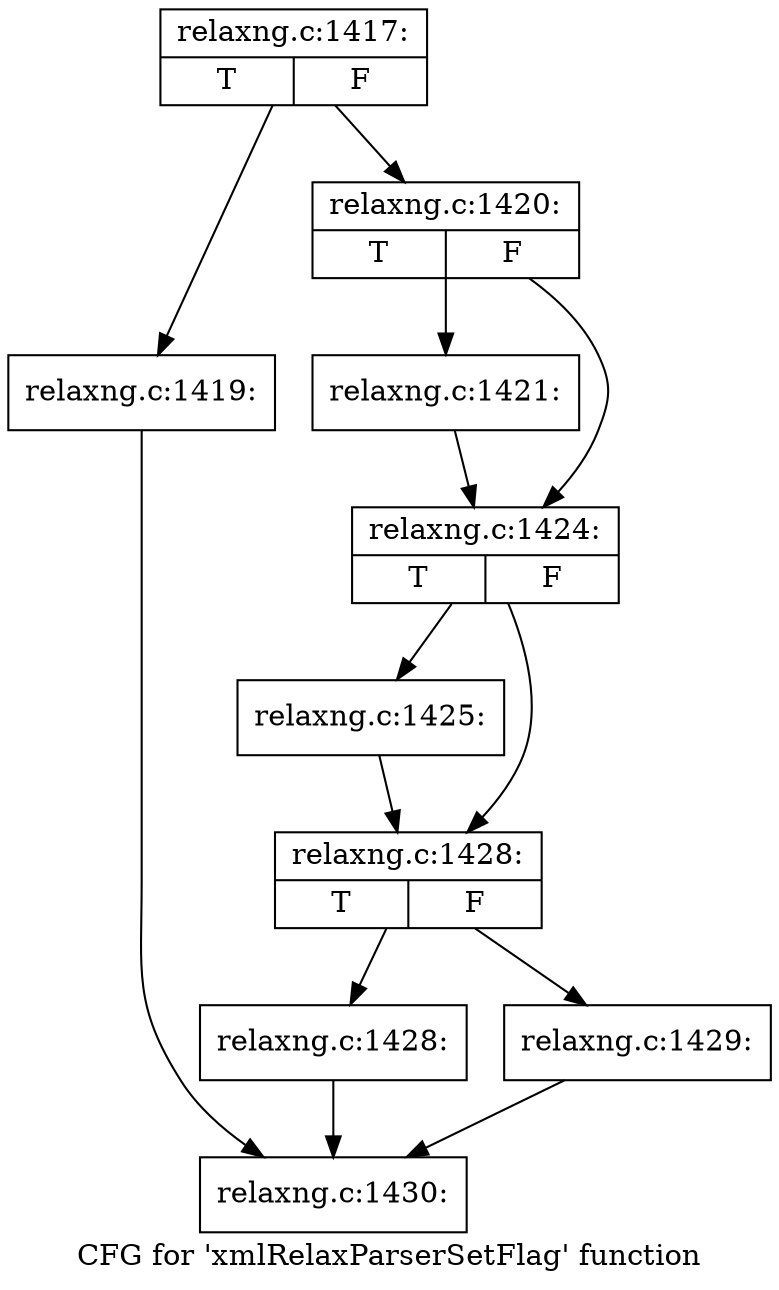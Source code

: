digraph "CFG for 'xmlRelaxParserSetFlag' function" {
	label="CFG for 'xmlRelaxParserSetFlag' function";

	Node0x3874f80 [shape=record,label="{relaxng.c:1417:|{<s0>T|<s1>F}}"];
	Node0x3874f80 -> Node0x387f280;
	Node0x3874f80 -> Node0x387f2d0;
	Node0x387f280 [shape=record,label="{relaxng.c:1419:}"];
	Node0x387f280 -> Node0x3874280;
	Node0x387f2d0 [shape=record,label="{relaxng.c:1420:|{<s0>T|<s1>F}}"];
	Node0x387f2d0 -> Node0x38541a0;
	Node0x387f2d0 -> Node0x38541f0;
	Node0x38541a0 [shape=record,label="{relaxng.c:1421:}"];
	Node0x38541a0 -> Node0x38541f0;
	Node0x38541f0 [shape=record,label="{relaxng.c:1424:|{<s0>T|<s1>F}}"];
	Node0x38541f0 -> Node0x38807c0;
	Node0x38541f0 -> Node0x3880810;
	Node0x38807c0 [shape=record,label="{relaxng.c:1425:}"];
	Node0x38807c0 -> Node0x3880810;
	Node0x3880810 [shape=record,label="{relaxng.c:1428:|{<s0>T|<s1>F}}"];
	Node0x3880810 -> Node0x38811f0;
	Node0x3880810 -> Node0x3881240;
	Node0x38811f0 [shape=record,label="{relaxng.c:1428:}"];
	Node0x38811f0 -> Node0x3874280;
	Node0x3881240 [shape=record,label="{relaxng.c:1429:}"];
	Node0x3881240 -> Node0x3874280;
	Node0x3874280 [shape=record,label="{relaxng.c:1430:}"];
}
